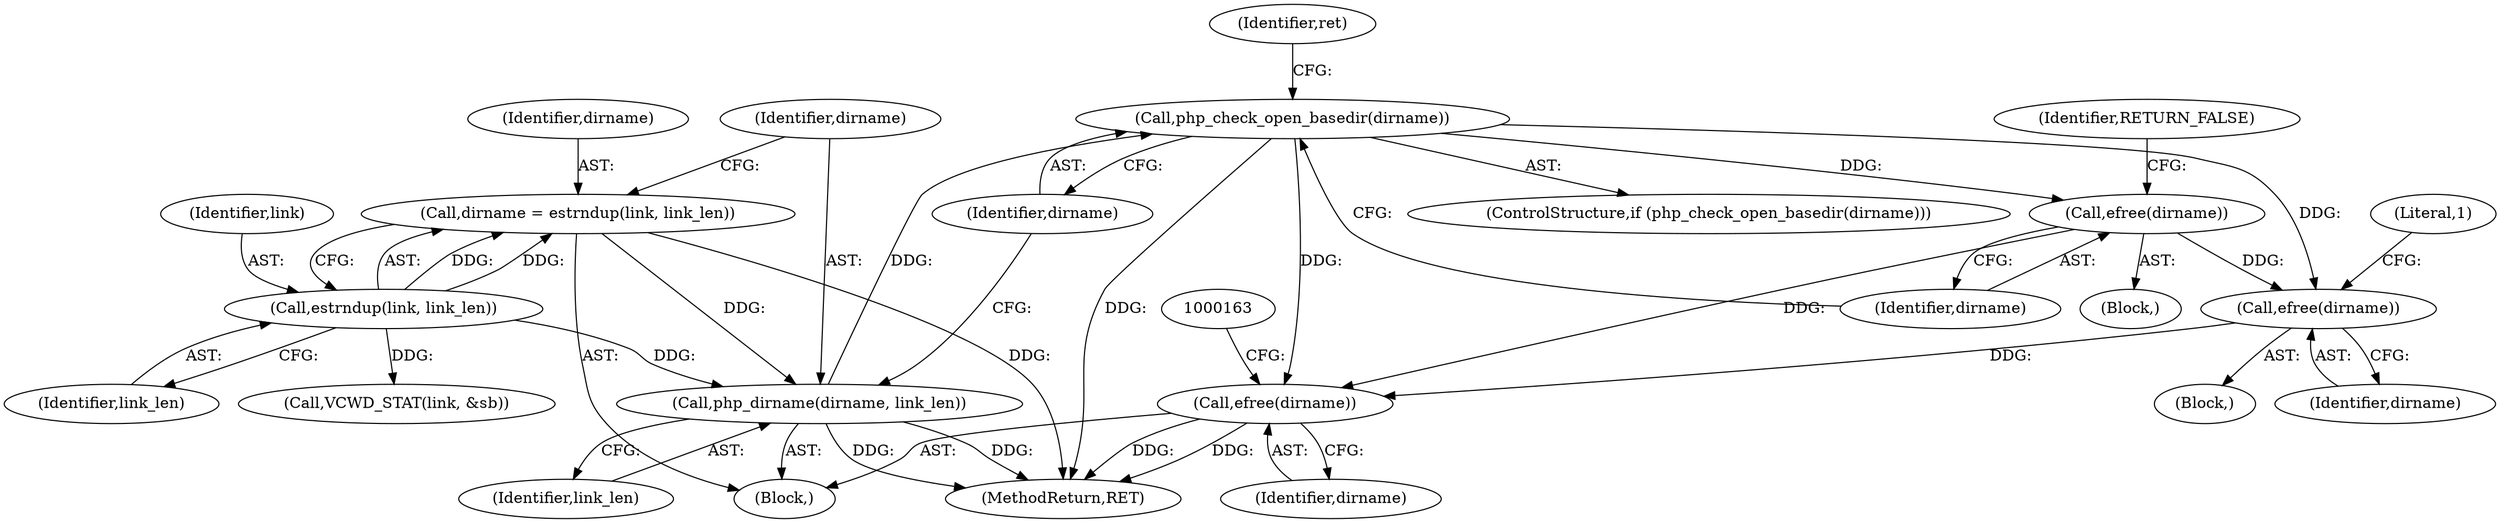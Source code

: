 digraph "0_php-src_f151e048ed27f6f4eef729f3310d053ab5da71d4@API" {
"1000159" [label="(Call,efree(dirname))"];
"1000129" [label="(Call,php_check_open_basedir(dirname))"];
"1000125" [label="(Call,php_dirname(dirname, link_len))"];
"1000120" [label="(Call,dirname = estrndup(link, link_len))"];
"1000122" [label="(Call,estrndup(link, link_len))"];
"1000132" [label="(Call,efree(dirname))"];
"1000153" [label="(Call,efree(dirname))"];
"1000158" [label="(Literal,1)"];
"1000167" [label="(MethodReturn,RET)"];
"1000126" [label="(Identifier,dirname)"];
"1000146" [label="(Block,)"];
"1000122" [label="(Call,estrndup(link, link_len))"];
"1000123" [label="(Identifier,link)"];
"1000130" [label="(Identifier,dirname)"];
"1000102" [label="(Block,)"];
"1000134" [label="(Identifier,RETURN_FALSE)"];
"1000137" [label="(Call,VCWD_STAT(link, &sb))"];
"1000125" [label="(Call,php_dirname(dirname, link_len))"];
"1000121" [label="(Identifier,dirname)"];
"1000133" [label="(Identifier,dirname)"];
"1000120" [label="(Call,dirname = estrndup(link, link_len))"];
"1000153" [label="(Call,efree(dirname))"];
"1000159" [label="(Call,efree(dirname))"];
"1000154" [label="(Identifier,dirname)"];
"1000136" [label="(Identifier,ret)"];
"1000129" [label="(Call,php_check_open_basedir(dirname))"];
"1000127" [label="(Identifier,link_len)"];
"1000132" [label="(Call,efree(dirname))"];
"1000128" [label="(ControlStructure,if (php_check_open_basedir(dirname)))"];
"1000131" [label="(Block,)"];
"1000160" [label="(Identifier,dirname)"];
"1000124" [label="(Identifier,link_len)"];
"1000159" -> "1000102"  [label="AST: "];
"1000159" -> "1000160"  [label="CFG: "];
"1000160" -> "1000159"  [label="AST: "];
"1000163" -> "1000159"  [label="CFG: "];
"1000159" -> "1000167"  [label="DDG: "];
"1000159" -> "1000167"  [label="DDG: "];
"1000129" -> "1000159"  [label="DDG: "];
"1000132" -> "1000159"  [label="DDG: "];
"1000153" -> "1000159"  [label="DDG: "];
"1000129" -> "1000128"  [label="AST: "];
"1000129" -> "1000130"  [label="CFG: "];
"1000130" -> "1000129"  [label="AST: "];
"1000133" -> "1000129"  [label="CFG: "];
"1000136" -> "1000129"  [label="CFG: "];
"1000129" -> "1000167"  [label="DDG: "];
"1000125" -> "1000129"  [label="DDG: "];
"1000129" -> "1000132"  [label="DDG: "];
"1000129" -> "1000153"  [label="DDG: "];
"1000125" -> "1000102"  [label="AST: "];
"1000125" -> "1000127"  [label="CFG: "];
"1000126" -> "1000125"  [label="AST: "];
"1000127" -> "1000125"  [label="AST: "];
"1000130" -> "1000125"  [label="CFG: "];
"1000125" -> "1000167"  [label="DDG: "];
"1000125" -> "1000167"  [label="DDG: "];
"1000120" -> "1000125"  [label="DDG: "];
"1000122" -> "1000125"  [label="DDG: "];
"1000120" -> "1000102"  [label="AST: "];
"1000120" -> "1000122"  [label="CFG: "];
"1000121" -> "1000120"  [label="AST: "];
"1000122" -> "1000120"  [label="AST: "];
"1000126" -> "1000120"  [label="CFG: "];
"1000120" -> "1000167"  [label="DDG: "];
"1000122" -> "1000120"  [label="DDG: "];
"1000122" -> "1000120"  [label="DDG: "];
"1000122" -> "1000124"  [label="CFG: "];
"1000123" -> "1000122"  [label="AST: "];
"1000124" -> "1000122"  [label="AST: "];
"1000122" -> "1000137"  [label="DDG: "];
"1000132" -> "1000131"  [label="AST: "];
"1000132" -> "1000133"  [label="CFG: "];
"1000133" -> "1000132"  [label="AST: "];
"1000134" -> "1000132"  [label="CFG: "];
"1000132" -> "1000153"  [label="DDG: "];
"1000153" -> "1000146"  [label="AST: "];
"1000153" -> "1000154"  [label="CFG: "];
"1000154" -> "1000153"  [label="AST: "];
"1000158" -> "1000153"  [label="CFG: "];
}
